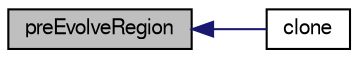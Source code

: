 digraph "preEvolveRegion"
{
  bgcolor="transparent";
  edge [fontname="FreeSans",fontsize="10",labelfontname="FreeSans",labelfontsize="10"];
  node [fontname="FreeSans",fontsize="10",shape=record];
  rankdir="LR";
  Node633 [label="preEvolveRegion",height=0.2,width=0.4,color="black", fillcolor="grey75", style="filled", fontcolor="black"];
  Node633 -> Node634 [dir="back",color="midnightblue",fontsize="10",style="solid",fontname="FreeSans"];
  Node634 [label="clone",height=0.2,width=0.4,color="black",URL="$a29006.html#a075060f5464811fb0bed4fa84acde793",tooltip="Construct and return a clone. "];
}
